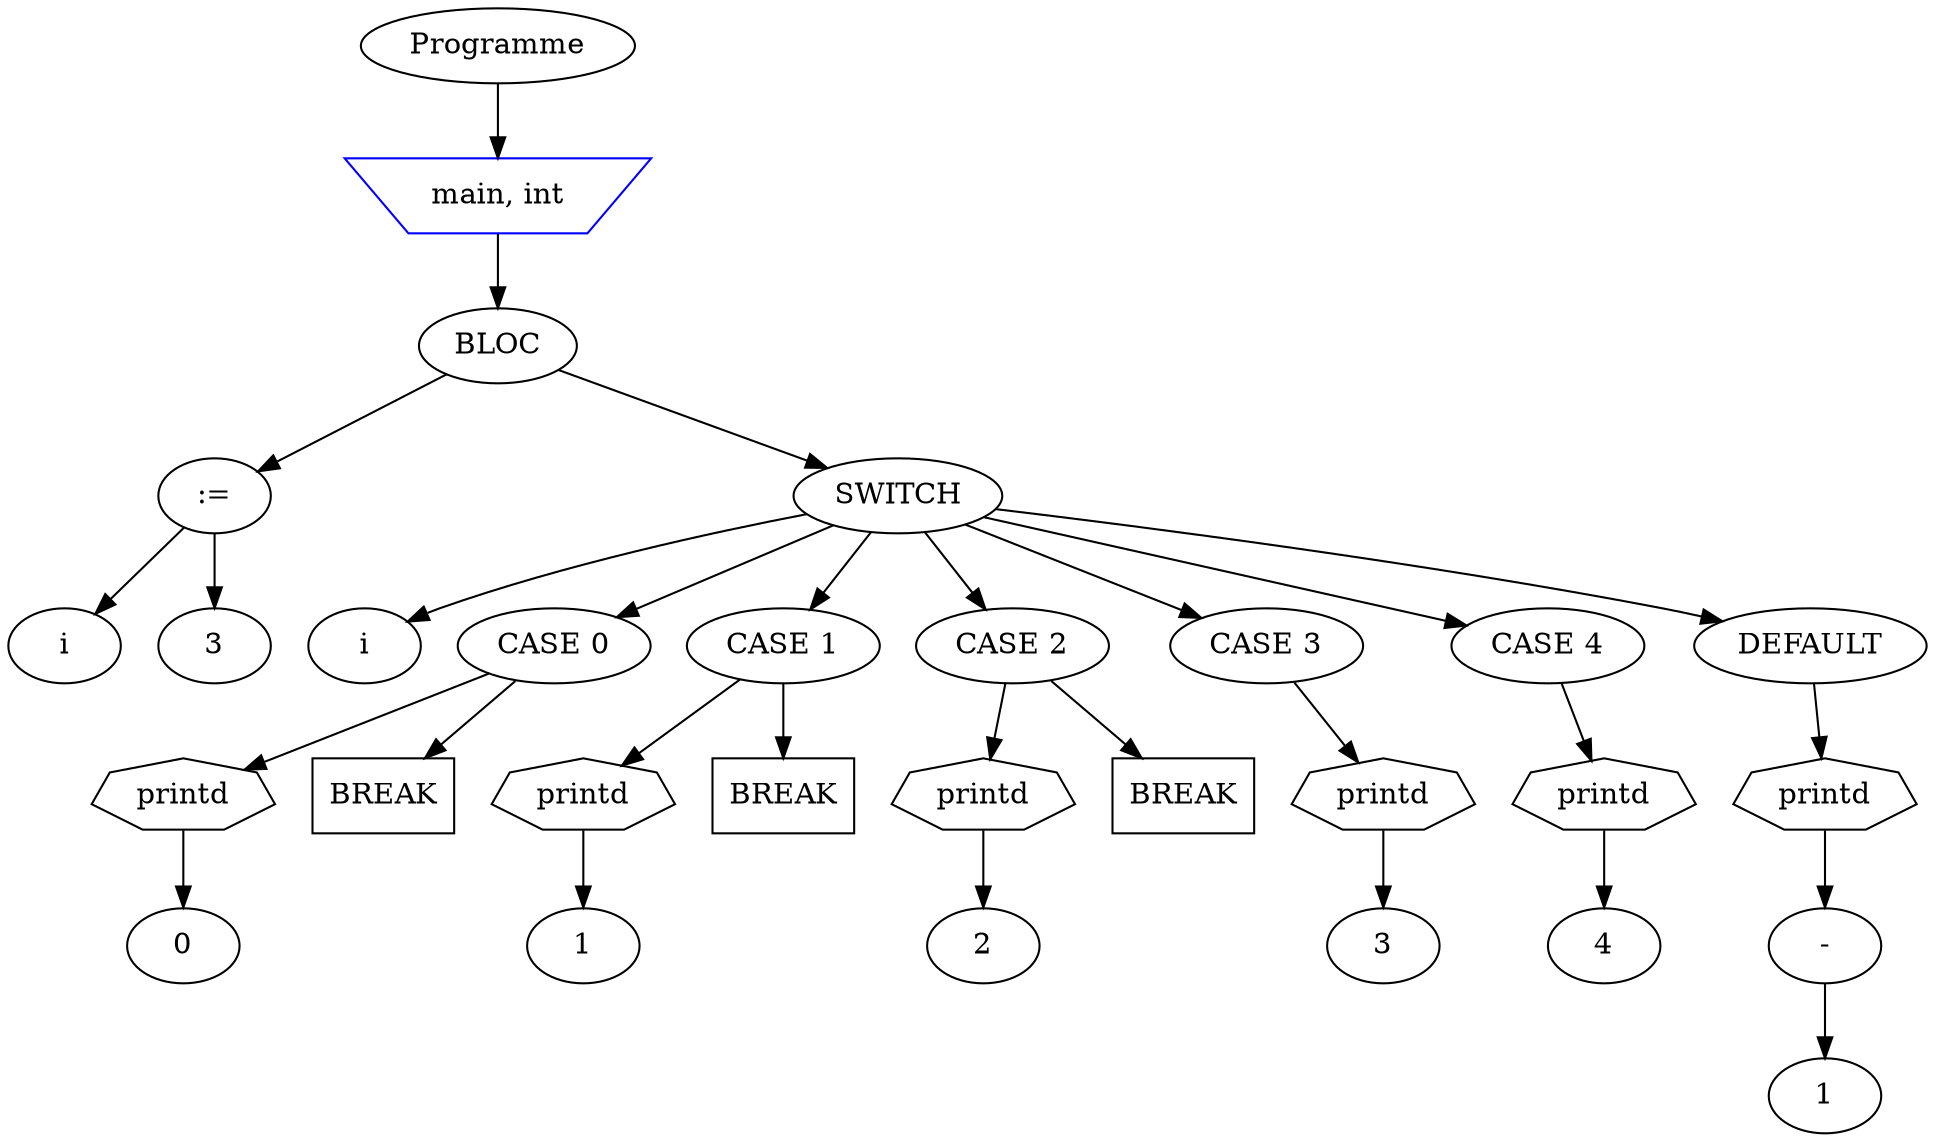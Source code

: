 digraph mon_programme {
node_0x7fffd7966ad0 [label="Programme"];
node_0x7fffd7964ef0 [label="main, int" shape=invtrapezium color=blue];
node_0x7fffd7966b90 [label="BLOC"];
node_0x7fffd7965360 [label=":="];
node_0x7fffd7965240 [label="i"];
node_0x7fffd7965360 -> node_0x7fffd7965240
node_0x7fffd79652e0 [label="3"];
node_0x7fffd7965360 -> node_0x7fffd79652e0
node_0x7fffd7966b90 -> node_0x7fffd7965360
node_0x7fffd7966380 [label="SWITCH"];
node_0x7fffd79653e0 [label="i"];
node_0x7fffd7966380 -> node_0x7fffd79653e0
node_0x7fffd7966320 [label="CASE 0"];
node_0x7fffd7965520 [label="printd" shape=septagon];
node_0x7fffd79655c0 [label="0"];
node_0x7fffd7965520 -> node_0x7fffd79655c0
node_0x7fffd7966320 -> node_0x7fffd7965520
node_0x7fffd7965640 [label="BREAK" shape=box];
node_0x7fffd7966320 -> node_0x7fffd7965640
node_0x7fffd7966380 -> node_0x7fffd7966320
node_0x7fffd79662a0 [label="CASE 1"];
node_0x7fffd7965760 [label="printd" shape=septagon];
node_0x7fffd7965800 [label="1"];
node_0x7fffd7965760 -> node_0x7fffd7965800
node_0x7fffd79662a0 -> node_0x7fffd7965760
node_0x7fffd7965880 [label="BREAK" shape=box];
node_0x7fffd79662a0 -> node_0x7fffd7965880
node_0x7fffd7966380 -> node_0x7fffd79662a0
node_0x7fffd7966220 [label="CASE 2"];
node_0x7fffd79659a0 [label="printd" shape=septagon];
node_0x7fffd7965a40 [label="2"];
node_0x7fffd79659a0 -> node_0x7fffd7965a40
node_0x7fffd7966220 -> node_0x7fffd79659a0
node_0x7fffd7965ac0 [label="BREAK" shape=box];
node_0x7fffd7966220 -> node_0x7fffd7965ac0
node_0x7fffd7966380 -> node_0x7fffd7966220
node_0x7fffd79661a0 [label="CASE 3"];
node_0x7fffd7965be0 [label="printd" shape=septagon];
node_0x7fffd7965c80 [label="3"];
node_0x7fffd7965be0 -> node_0x7fffd7965c80
node_0x7fffd79661a0 -> node_0x7fffd7965be0
node_0x7fffd7966380 -> node_0x7fffd79661a0
node_0x7fffd7966120 [label="CASE 4"];
node_0x7fffd7965dc0 [label="printd" shape=septagon];
node_0x7fffd7965e60 [label="4"];
node_0x7fffd7965dc0 -> node_0x7fffd7965e60
node_0x7fffd7966120 -> node_0x7fffd7965dc0
node_0x7fffd7966380 -> node_0x7fffd7966120
node_0x7fffd79660a0 [label="DEFAULT"];
node_0x7fffd7965f00 [label="printd" shape=septagon];
node_0x7fffd7965f80 [label="-"];
node_0x7fffd7966020 [label="1"];
node_0x7fffd7965f80 -> node_0x7fffd7966020
node_0x7fffd7965f00 -> node_0x7fffd7965f80
node_0x7fffd79660a0 -> node_0x7fffd7965f00
node_0x7fffd7966380 -> node_0x7fffd79660a0
node_0x7fffd7966b90 -> node_0x7fffd7966380
node_0x7fffd7964ef0 -> node_0x7fffd7966b90
node_0x7fffd7966ad0 -> node_0x7fffd7964ef0
}
